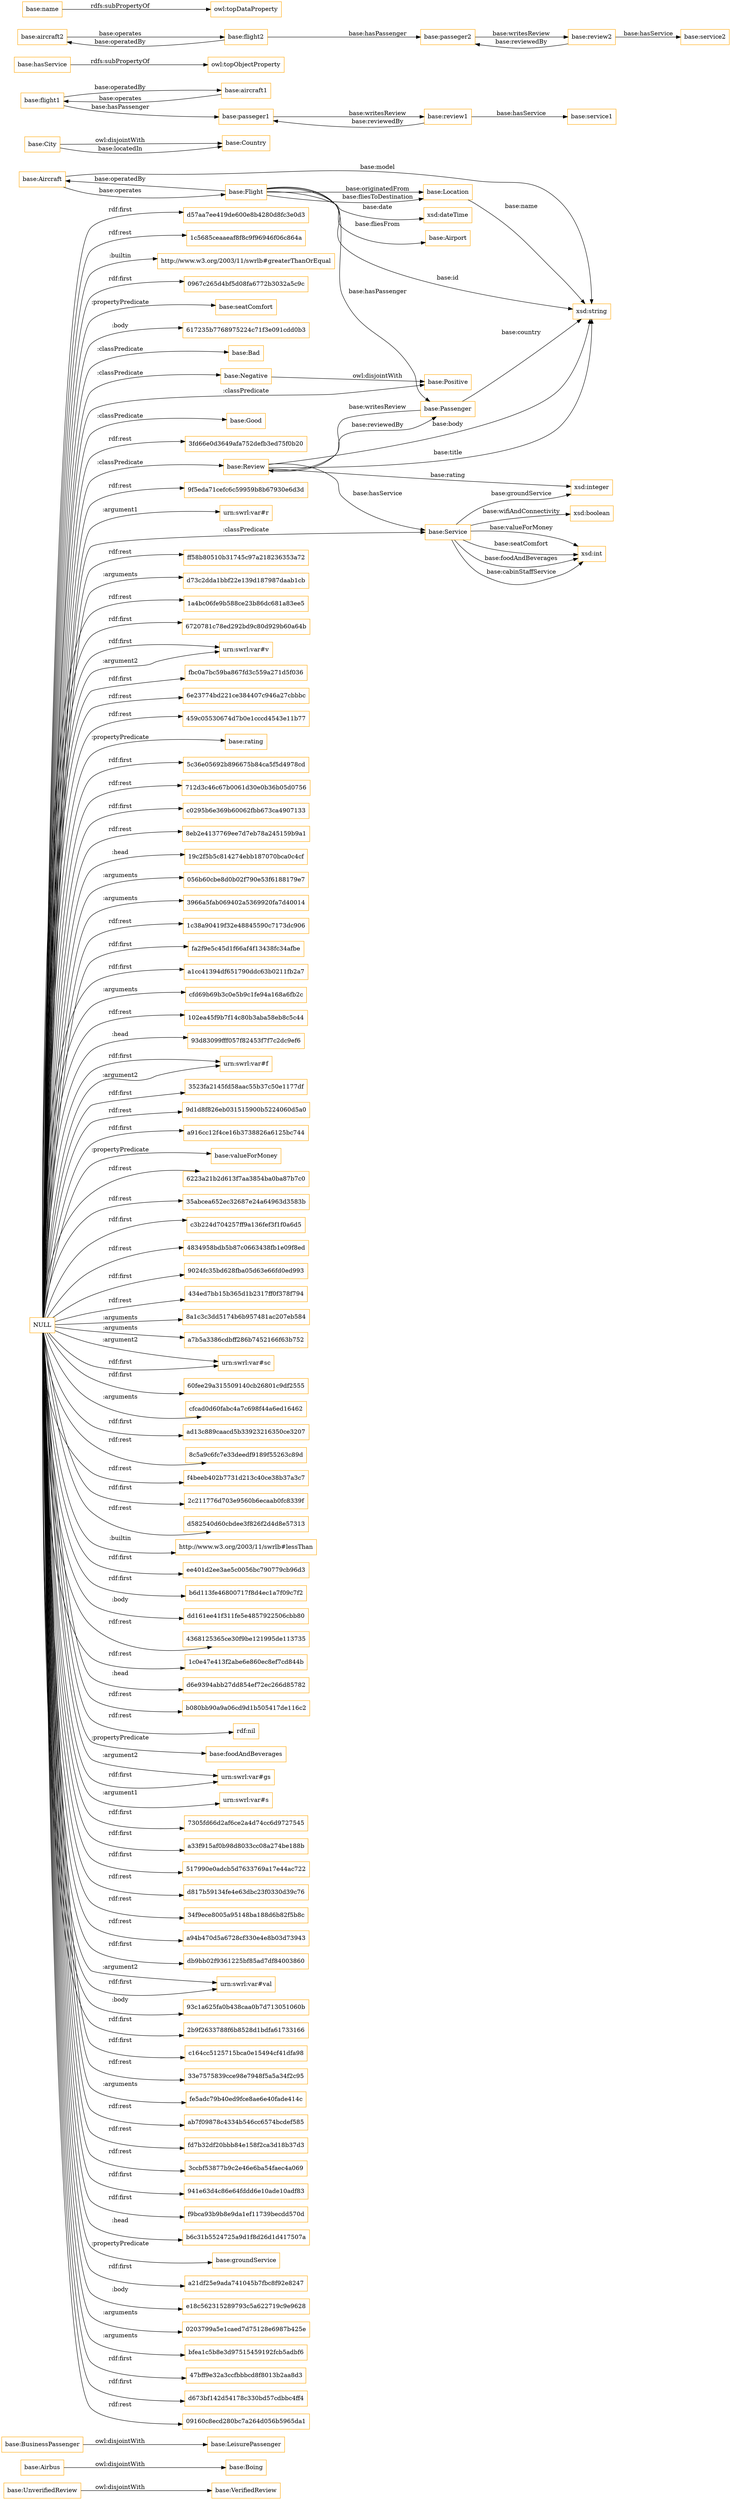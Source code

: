 digraph ar2dtool_diagram { 
rankdir=LR;
size="1501"
node [shape = rectangle, color="orange"]; "base:VerifiedReview" "base:Airbus" "base:UnverifiedReview" "base:LeisurePassenger" "base:Bad" "base:Aircraft" "base:Negative" "base:Passenger" "base:Good" "base:Review" "base:Service" "base:Positive" "base:Location" "base:Boing" "base:Country" "base:City" "base:Flight" "base:Airport" "base:BusinessPassenger" ; /*classes style*/
	"NULL" -> "base:Review" [ label = ":classPredicate" ];
	"NULL" -> "ff58b80510b31745c97a218236353a72" [ label = "rdf:rest" ];
	"NULL" -> "d73c2dda1bbf22e139d187987daab1cb" [ label = ":arguments" ];
	"NULL" -> "1a4bc06fe9b588ce23b86dc681a83ee5" [ label = "rdf:rest" ];
	"NULL" -> "6720781c78ed292bd9c80d929b60a64b" [ label = "rdf:first" ];
	"NULL" -> "urn:swrl:var#v" [ label = ":argument2" ];
	"NULL" -> "fbc0a7bc59ba867fd3c559a271d5f036" [ label = "rdf:first" ];
	"NULL" -> "6e23774bd221ce384407c946a27cbbbc" [ label = "rdf:rest" ];
	"NULL" -> "459c05530674d7b0e1cccd4543e11b77" [ label = "rdf:rest" ];
	"NULL" -> "base:rating" [ label = ":propertyPredicate" ];
	"NULL" -> "5c36e05692b896675b84ca5f5d4978cd" [ label = "rdf:first" ];
	"NULL" -> "712d3c46c67b0061d30e0b36b05d0756" [ label = "rdf:rest" ];
	"NULL" -> "c0295b6e369b60062fbb673ca4907133" [ label = "rdf:first" ];
	"NULL" -> "8eb2e4137769ee7d7eb78a245159b9a1" [ label = "rdf:rest" ];
	"NULL" -> "19c2f5b5c814274ebb187070bca0c4cf" [ label = ":head" ];
	"NULL" -> "056b60cbe8d0b02f790e53f6188179e7" [ label = ":arguments" ];
	"NULL" -> "3966a5fab069402a5369920fa7d40014" [ label = ":arguments" ];
	"NULL" -> "1c38a90419f32e48845590c7173dc906" [ label = "rdf:rest" ];
	"NULL" -> "fa2f9e5c45d1f66af4f13438fc34afbe" [ label = "rdf:first" ];
	"NULL" -> "a1cc41394df651790ddc63b0211fb2a7" [ label = "rdf:first" ];
	"NULL" -> "cfd69b69b3c0e5b9c1fe94a168a6fb2c" [ label = ":arguments" ];
	"NULL" -> "102ea45f9b7f14c80b3aba58eb8c5c44" [ label = "rdf:rest" ];
	"NULL" -> "93d83099fff057f82453f7f7c2dc9ef6" [ label = ":head" ];
	"NULL" -> "urn:swrl:var#f" [ label = ":argument2" ];
	"NULL" -> "3523fa2145fd58aac55b37c50e1177df" [ label = "rdf:first" ];
	"NULL" -> "9d1d8f826eb031515900b5224060d5a0" [ label = "rdf:rest" ];
	"NULL" -> "a916cc12f4ce16b3738826a6125bc744" [ label = "rdf:first" ];
	"NULL" -> "base:valueForMoney" [ label = ":propertyPredicate" ];
	"NULL" -> "6223a21b2d613f7aa3854ba0ba87b7c0" [ label = "rdf:rest" ];
	"NULL" -> "35abcea652ec32687e24a64963d3583b" [ label = "rdf:rest" ];
	"NULL" -> "c3b224d704257ff9a136fef3f1f0a6d5" [ label = "rdf:first" ];
	"NULL" -> "4834958bdb5b87c0663438fb1e09f8ed" [ label = "rdf:rest" ];
	"NULL" -> "9024fc35bd628fba05d63e66fd0ed993" [ label = "rdf:first" ];
	"NULL" -> "434ed7bb15b365d1b2317ff0f378f794" [ label = "rdf:rest" ];
	"NULL" -> "base:Positive" [ label = ":classPredicate" ];
	"NULL" -> "8a1c3c3dd5174b6b957481ac207eb584" [ label = ":arguments" ];
	"NULL" -> "urn:swrl:var#v" [ label = "rdf:first" ];
	"NULL" -> "a7b5a3386cdbff286b7452166f63b752" [ label = ":arguments" ];
	"NULL" -> "urn:swrl:var#sc" [ label = "rdf:first" ];
	"NULL" -> "60fee29a315509140cb26801c9df2555" [ label = "rdf:first" ];
	"NULL" -> "base:Bad" [ label = ":classPredicate" ];
	"NULL" -> "cfcad0d60fabc4a7c698f44a6ed16462" [ label = ":arguments" ];
	"NULL" -> "ad13c889caacd5b33923216350ce3207" [ label = "rdf:first" ];
	"NULL" -> "8c5a9c6fc7e33deedf9189f55263c89d" [ label = "rdf:rest" ];
	"NULL" -> "f4beeb402b7731d213c40ce38b37a3c7" [ label = "rdf:rest" ];
	"NULL" -> "2c211776d703e9560b6ecaab0fc8339f" [ label = "rdf:first" ];
	"NULL" -> "d582540d60cbdee3f826f2d4d8e57313" [ label = "rdf:rest" ];
	"NULL" -> "http://www.w3.org/2003/11/swrlb#lessThan" [ label = ":builtin" ];
	"NULL" -> "ee401d2ee3ae5c0056bc790779cb96d3" [ label = "rdf:first" ];
	"NULL" -> "urn:swrl:var#sc" [ label = ":argument2" ];
	"NULL" -> "b6d113fe46800717f8d4ec1a7f09c7f2" [ label = "rdf:first" ];
	"NULL" -> "dd161ee41f311fe5e4857922506cbb80" [ label = ":body" ];
	"NULL" -> "4368125365ce30f9be121995de113735" [ label = "rdf:rest" ];
	"NULL" -> "1c0e47e413f2abe6e860ec8ef7cd844b" [ label = "rdf:rest" ];
	"NULL" -> "d6e9394abb27dd854ef72ec266d85782" [ label = ":head" ];
	"NULL" -> "b080bb90a9a06cd9d1b505417de116c2" [ label = "rdf:rest" ];
	"NULL" -> "rdf:nil" [ label = "rdf:rest" ];
	"NULL" -> "base:foodAndBeverages" [ label = ":propertyPredicate" ];
	"NULL" -> "base:Negative" [ label = ":classPredicate" ];
	"NULL" -> "urn:swrl:var#gs" [ label = "rdf:first" ];
	"NULL" -> "urn:swrl:var#s" [ label = ":argument1" ];
	"NULL" -> "7305fd66d2af6ce2a4d74cc6d9727545" [ label = "rdf:first" ];
	"NULL" -> "a33f915af0b98d8033cc08a274be188b" [ label = "rdf:first" ];
	"NULL" -> "urn:swrl:var#f" [ label = "rdf:first" ];
	"NULL" -> "base:Good" [ label = ":classPredicate" ];
	"NULL" -> "517990e0adcb5d7633769a17e44ac722" [ label = "rdf:first" ];
	"NULL" -> "d817b59134fe4e63dbc23f0330d39c76" [ label = "rdf:rest" ];
	"NULL" -> "34f9ece8005a95148ba188d6b82f5b8c" [ label = "rdf:rest" ];
	"NULL" -> "a94b470d5a6728cf330e4e8b03d73943" [ label = "rdf:rest" ];
	"NULL" -> "db9bb02f9361225bf85ad7df84003860" [ label = "rdf:first" ];
	"NULL" -> "urn:swrl:var#val" [ label = "rdf:first" ];
	"NULL" -> "93c1a625fa0b438caa0b7d713051060b" [ label = ":body" ];
	"NULL" -> "2b9f2633788f6b8528d1bdfa61733166" [ label = "rdf:first" ];
	"NULL" -> "c164cc5125715bca0e15494cf41dfa98" [ label = "rdf:first" ];
	"NULL" -> "33e7575839cce98e7948f5a5a34f2c95" [ label = "rdf:rest" ];
	"NULL" -> "fe5adc79b40ed9fce8ae6e40fade414c" [ label = ":arguments" ];
	"NULL" -> "ab7f09878c4334b546cc6574bcdef585" [ label = "rdf:rest" ];
	"NULL" -> "fd7b32df20bbb84e158f2ca3d18b37d3" [ label = "rdf:rest" ];
	"NULL" -> "3ccbf53877b9c2e46e6ba54faec4a069" [ label = "rdf:rest" ];
	"NULL" -> "941e63d4c86e64fddd6e10ade10adf83" [ label = "rdf:first" ];
	"NULL" -> "f9bca93b9b8e9da1ef11739becdd570d" [ label = "rdf:first" ];
	"NULL" -> "b6c31b5524725a9d1f8d26d1d417507a" [ label = ":head" ];
	"NULL" -> "base:groundService" [ label = ":propertyPredicate" ];
	"NULL" -> "a21df25e9ada741045b7fbc8f92e8247" [ label = "rdf:first" ];
	"NULL" -> "e18c562315289793c5a622719c9e9628" [ label = ":body" ];
	"NULL" -> "0203799a5e1caed7d75128e6987b425e" [ label = ":arguments" ];
	"NULL" -> "bfea1c5b8e3d97515459192fcb5adbf6" [ label = ":arguments" ];
	"NULL" -> "47bff9e32a3ccfbbbcd8f8013b2aa8d3" [ label = "rdf:first" ];
	"NULL" -> "d673bf142d54178c330bd57cdbbc4ff4" [ label = "rdf:first" ];
	"NULL" -> "09160c8ecd280bc7a264d056b5965da1" [ label = "rdf:rest" ];
	"NULL" -> "d57aa7ee419de600e8b4280d8fc3e0d3" [ label = "rdf:first" ];
	"NULL" -> "base:Service" [ label = ":classPredicate" ];
	"NULL" -> "1c5685ceaaeaf8f8c9f96946f06c864a" [ label = "rdf:rest" ];
	"NULL" -> "http://www.w3.org/2003/11/swrlb#greaterThanOrEqual" [ label = ":builtin" ];
	"NULL" -> "0967c265d4bf5d08fa6772b3032a5c9c" [ label = "rdf:first" ];
	"NULL" -> "base:seatComfort" [ label = ":propertyPredicate" ];
	"NULL" -> "urn:swrl:var#val" [ label = ":argument2" ];
	"NULL" -> "617235b7768975224c71f3e091cdd0b3" [ label = ":body" ];
	"NULL" -> "3fd66e0d3649afa752defb3ed75f0b20" [ label = "rdf:rest" ];
	"NULL" -> "9f5eda71cefc6c59959b8b67930e6d3d" [ label = "rdf:rest" ];
	"NULL" -> "urn:swrl:var#gs" [ label = ":argument2" ];
	"NULL" -> "urn:swrl:var#r" [ label = ":argument1" ];
	"base:flight1" -> "base:aircraft1" [ label = "base:operatedBy" ];
	"base:flight1" -> "base:passeger1" [ label = "base:hasPassenger" ];
	"base:hasService" -> "owl:topObjectProperty" [ label = "rdfs:subPropertyOf" ];
	"base:aircraft2" -> "base:flight2" [ label = "base:operates" ];
	"base:aircraft1" -> "base:flight1" [ label = "base:operates" ];
	"base:name" -> "owl:topDataProperty" [ label = "rdfs:subPropertyOf" ];
	"base:passeger2" -> "base:review2" [ label = "base:writesReview" ];
	"base:Airbus" -> "base:Boing" [ label = "owl:disjointWith" ];
	"base:review2" -> "base:passeger2" [ label = "base:reviewedBy" ];
	"base:review2" -> "base:service2" [ label = "base:hasService" ];
	"base:City" -> "base:Country" [ label = "owl:disjointWith" ];
	"base:passeger1" -> "base:review1" [ label = "base:writesReview" ];
	"base:review1" -> "base:passeger1" [ label = "base:reviewedBy" ];
	"base:review1" -> "base:service1" [ label = "base:hasService" ];
	"base:flight2" -> "base:aircraft2" [ label = "base:operatedBy" ];
	"base:flight2" -> "base:passeger2" [ label = "base:hasPassenger" ];
	"base:Negative" -> "base:Positive" [ label = "owl:disjointWith" ];
	"base:UnverifiedReview" -> "base:VerifiedReview" [ label = "owl:disjointWith" ];
	"base:BusinessPassenger" -> "base:LeisurePassenger" [ label = "owl:disjointWith" ];
	"base:Review" -> "xsd:integer" [ label = "base:rating" ];
	"base:Review" -> "xsd:string" [ label = "base:body" ];
	"base:Service" -> "xsd:boolean" [ label = "base:wifiAndConnectivity" ];
	"base:Passenger" -> "xsd:string" [ label = "base:country" ];
	"base:Flight" -> "xsd:string" [ label = "base:id" ];
	"base:Passenger" -> "base:Review" [ label = "base:writesReview" ];
	"base:Service" -> "xsd:int" [ label = "base:foodAndBeverages" ];
	"base:City" -> "base:Country" [ label = "base:locatedIn" ];
	"base:Aircraft" -> "xsd:string" [ label = "base:model" ];
	"base:Flight" -> "base:Passenger" [ label = "base:hasPassenger" ];
	"base:Flight" -> "base:Location" [ label = "base:originatedFrom" ];
	"base:Service" -> "xsd:int" [ label = "base:cabinStaffService" ];
	"base:Review" -> "base:Service" [ label = "base:hasService" ];
	"base:Flight" -> "base:Airport" [ label = "base:fliesFrom" ];
	"base:Flight" -> "base:Location" [ label = "base:fliesToDestination" ];
	"base:Service" -> "xsd:int" [ label = "base:valueForMoney" ];
	"base:Service" -> "xsd:int" [ label = "base:seatComfort" ];
	"base:Flight" -> "base:Aircraft" [ label = "base:operatedBy" ];
	"base:Review" -> "base:Passenger" [ label = "base:reviewedBy" ];
	"base:Service" -> "xsd:integer" [ label = "base:groundService" ];
	"base:Location" -> "xsd:string" [ label = "base:name" ];
	"base:Review" -> "xsd:string" [ label = "base:title" ];
	"base:Flight" -> "xsd:dateTime" [ label = "base:date" ];
	"base:Aircraft" -> "base:Flight" [ label = "base:operates" ];

}

